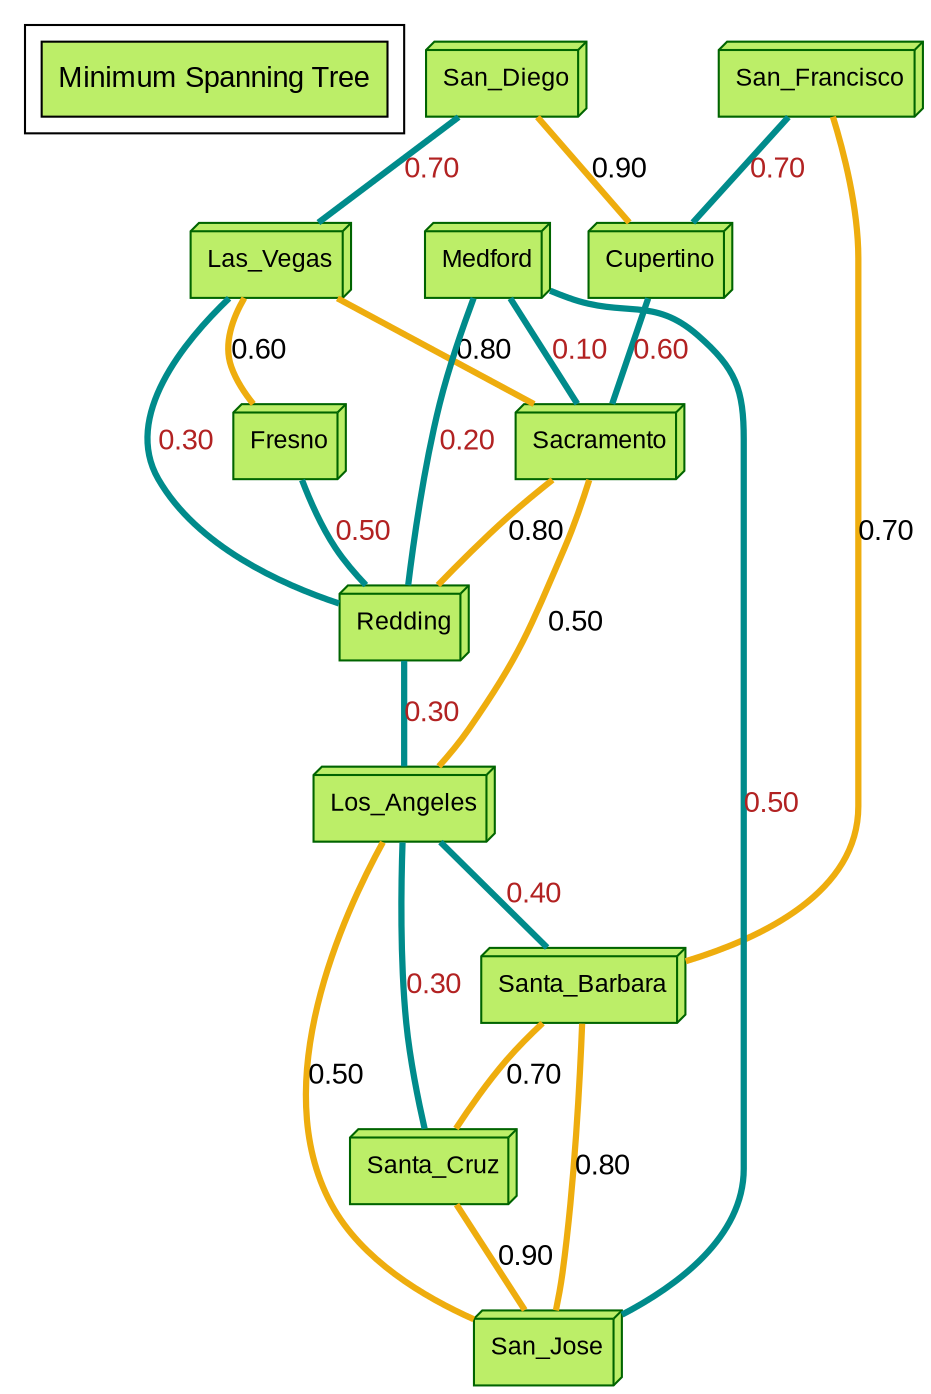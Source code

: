 strict graph main_graph {
fontname="DejaVu Sans,Arial,sans-serif"
node [fontname="Impact,Arial,sans-serif"]
edge [fontname="Comic Sans,Arial,sans-serif"]
node [style=filled fillcolor="darkolivegreen2"]
ratio=auto
landscape=false
subgraph cluster {"Full Graph" [shape=box fontsize=14 label="Minimum Spanning Tree" tooltip="All Nodes"] }
San_Diego [label="San_Diego" id="San_Diego" fontsize=12 shape=box3d tooltip="San_Diego" color="darkgreen" fillcolor="darkolivegreen2"]
Las_Vegas [label="Las_Vegas" id="Las_Vegas" fontsize=12 shape=box3d tooltip="Las_Vegas" color="darkgreen" fillcolor="darkolivegreen2"]
San_Diego -- Las_Vegas [label="0.70" weight=60 penwidth=3 color="darkcyan" tooltip="San_Diego -- Las_Vegas" labeltooltip="San_Diego -- Las_Vegas" fontcolor="firebrick" ]
Cupertino [label="Cupertino" id="Cupertino" fontsize=12 shape=box3d tooltip="Cupertino" color="darkgreen" fillcolor="darkolivegreen2"]
San_Diego -- Cupertino [label="0.90" weight=60 penwidth=3 color="darkgoldenrod2" tooltip="San_Diego -- Cupertino" labeltooltip="San_Diego -- Cupertino"]
Sacramento [label="Sacramento" id="Sacramento" fontsize=12 shape=box3d tooltip="Sacramento" color="darkgreen" fillcolor="darkolivegreen2"]
Cupertino -- Sacramento [label="0.60" weight=60 penwidth=3 color="darkcyan" tooltip="Cupertino -- Sacramento" labeltooltip="Cupertino -- Sacramento" fontcolor="firebrick" ]
Las_Vegas -- Sacramento [label="0.80" weight=60 penwidth=3 color="darkgoldenrod2" tooltip="Las_Vegas -- Sacramento" labeltooltip="Las_Vegas -- Sacramento"]
San_Francisco [label="San_Francisco" id="San_Francisco" fontsize=12 shape=box3d tooltip="San_Francisco" color="darkgreen" fillcolor="darkolivegreen2"]
San_Francisco -- Cupertino [label="0.70" weight=60 penwidth=3 color="darkcyan" tooltip="San_Francisco -- Cupertino" labeltooltip="San_Francisco -- Cupertino" fontcolor="firebrick" ]
Santa_Barbara [label="Santa_Barbara" id="Santa_Barbara" fontsize=12 shape=box3d tooltip="Santa_Barbara" color="darkgreen" fillcolor="darkolivegreen2"]
San_Francisco -- Santa_Barbara [label="0.70" weight=60 penwidth=3 color="darkgoldenrod2" tooltip="San_Francisco -- Santa_Barbara" labeltooltip="San_Francisco -- Santa_Barbara"]
Fresno [label="Fresno" id="Fresno" fontsize=12 shape=box3d tooltip="Fresno" color="darkgreen" fillcolor="darkolivegreen2"]
Las_Vegas -- Fresno [label="0.60" weight=60 penwidth=3 color="darkgoldenrod2" tooltip="Las_Vegas -- Fresno" labeltooltip="Las_Vegas -- Fresno"]
Redding [label="Redding" id="Redding" fontsize=12 shape=box3d tooltip="Redding" color="darkgreen" fillcolor="darkolivegreen2"]
Las_Vegas -- Redding [label="0.30" weight=60 penwidth=3 color="darkcyan" tooltip="Las_Vegas -- Redding" labeltooltip="Las_Vegas -- Redding" fontcolor="firebrick" ]
Fresno -- Redding [label="0.50" weight=60 penwidth=3 color="darkcyan" tooltip="Fresno -- Redding" labeltooltip="Fresno -- Redding" fontcolor="firebrick" ]
Sacramento -- Redding [label="0.80" weight=60 penwidth=3 color="darkgoldenrod2" tooltip="Sacramento -- Redding" labeltooltip="Sacramento -- Redding"]
Medford [label="Medford" id="Medford" fontsize=12 shape=box3d tooltip="Medford" color="darkgreen" fillcolor="darkolivegreen2"]
Medford -- Redding [label="0.20" weight=60 penwidth=3 color="darkcyan" tooltip="Medford -- Redding" labeltooltip="Medford -- Redding" fontcolor="firebrick" ]
Medford -- Sacramento [label="0.10" weight=60 penwidth=3 color="darkcyan" tooltip="Medford -- Sacramento" labeltooltip="Medford -- Sacramento" fontcolor="firebrick" ]
Los_Angeles [label="Los_Angeles" id="Los_Angeles" fontsize=12 shape=box3d tooltip="Los_Angeles" color="darkgreen" fillcolor="darkolivegreen2"]
Redding -- Los_Angeles [label="0.30" weight=60 penwidth=3 color="darkcyan" tooltip="Redding -- Los_Angeles" labeltooltip="Redding -- Los_Angeles" fontcolor="firebrick" ]
Los_Angeles -- Sacramento [label="0.50" weight=60 penwidth=3 color="darkgoldenrod2" tooltip="Los_Angeles -- Sacramento" labeltooltip="Los_Angeles -- Sacramento"]
San_Jose [label="San_Jose" id="San_Jose" fontsize=12 shape=box3d tooltip="San_Jose" color="darkgreen" fillcolor="darkolivegreen2"]
Medford -- San_Jose [label="0.50" weight=60 penwidth=3 color="darkcyan" tooltip="Medford -- San_Jose" labeltooltip="Medford -- San_Jose" fontcolor="firebrick" ]
Los_Angeles -- San_Jose [label="0.50" weight=60 penwidth=3 color="darkgoldenrod2" tooltip="Los_Angeles -- San_Jose" labeltooltip="Los_Angeles -- San_Jose"]
Los_Angeles -- Santa_Barbara [label="0.40" weight=60 penwidth=3 color="darkcyan" tooltip="Los_Angeles -- Santa_Barbara" labeltooltip="Los_Angeles -- Santa_Barbara" fontcolor="firebrick" ]
Santa_Cruz [label="Santa_Cruz" id="Santa_Cruz" fontsize=12 shape=box3d tooltip="Santa_Cruz" color="darkgreen" fillcolor="darkolivegreen2"]
Los_Angeles -- Santa_Cruz [label="0.30" weight=60 penwidth=3 color="darkcyan" tooltip="Los_Angeles -- Santa_Cruz" labeltooltip="Los_Angeles -- Santa_Cruz" fontcolor="firebrick" ]
Santa_Barbara -- Santa_Cruz [label="0.70" weight=60 penwidth=3 color="darkgoldenrod2" tooltip="Santa_Barbara -- Santa_Cruz" labeltooltip="Santa_Barbara -- Santa_Cruz"]
Santa_Cruz -- San_Jose [label="0.90" weight=60 penwidth=3 color="darkgoldenrod2" tooltip="Santa_Cruz -- San_Jose" labeltooltip="Santa_Cruz -- San_Jose"]
Santa_Barbara -- San_Jose [label="0.80" weight=60 penwidth=3 color="darkgoldenrod2" tooltip="Santa_Barbara -- San_Jose" labeltooltip="Santa_Barbara -- San_Jose"]
}
